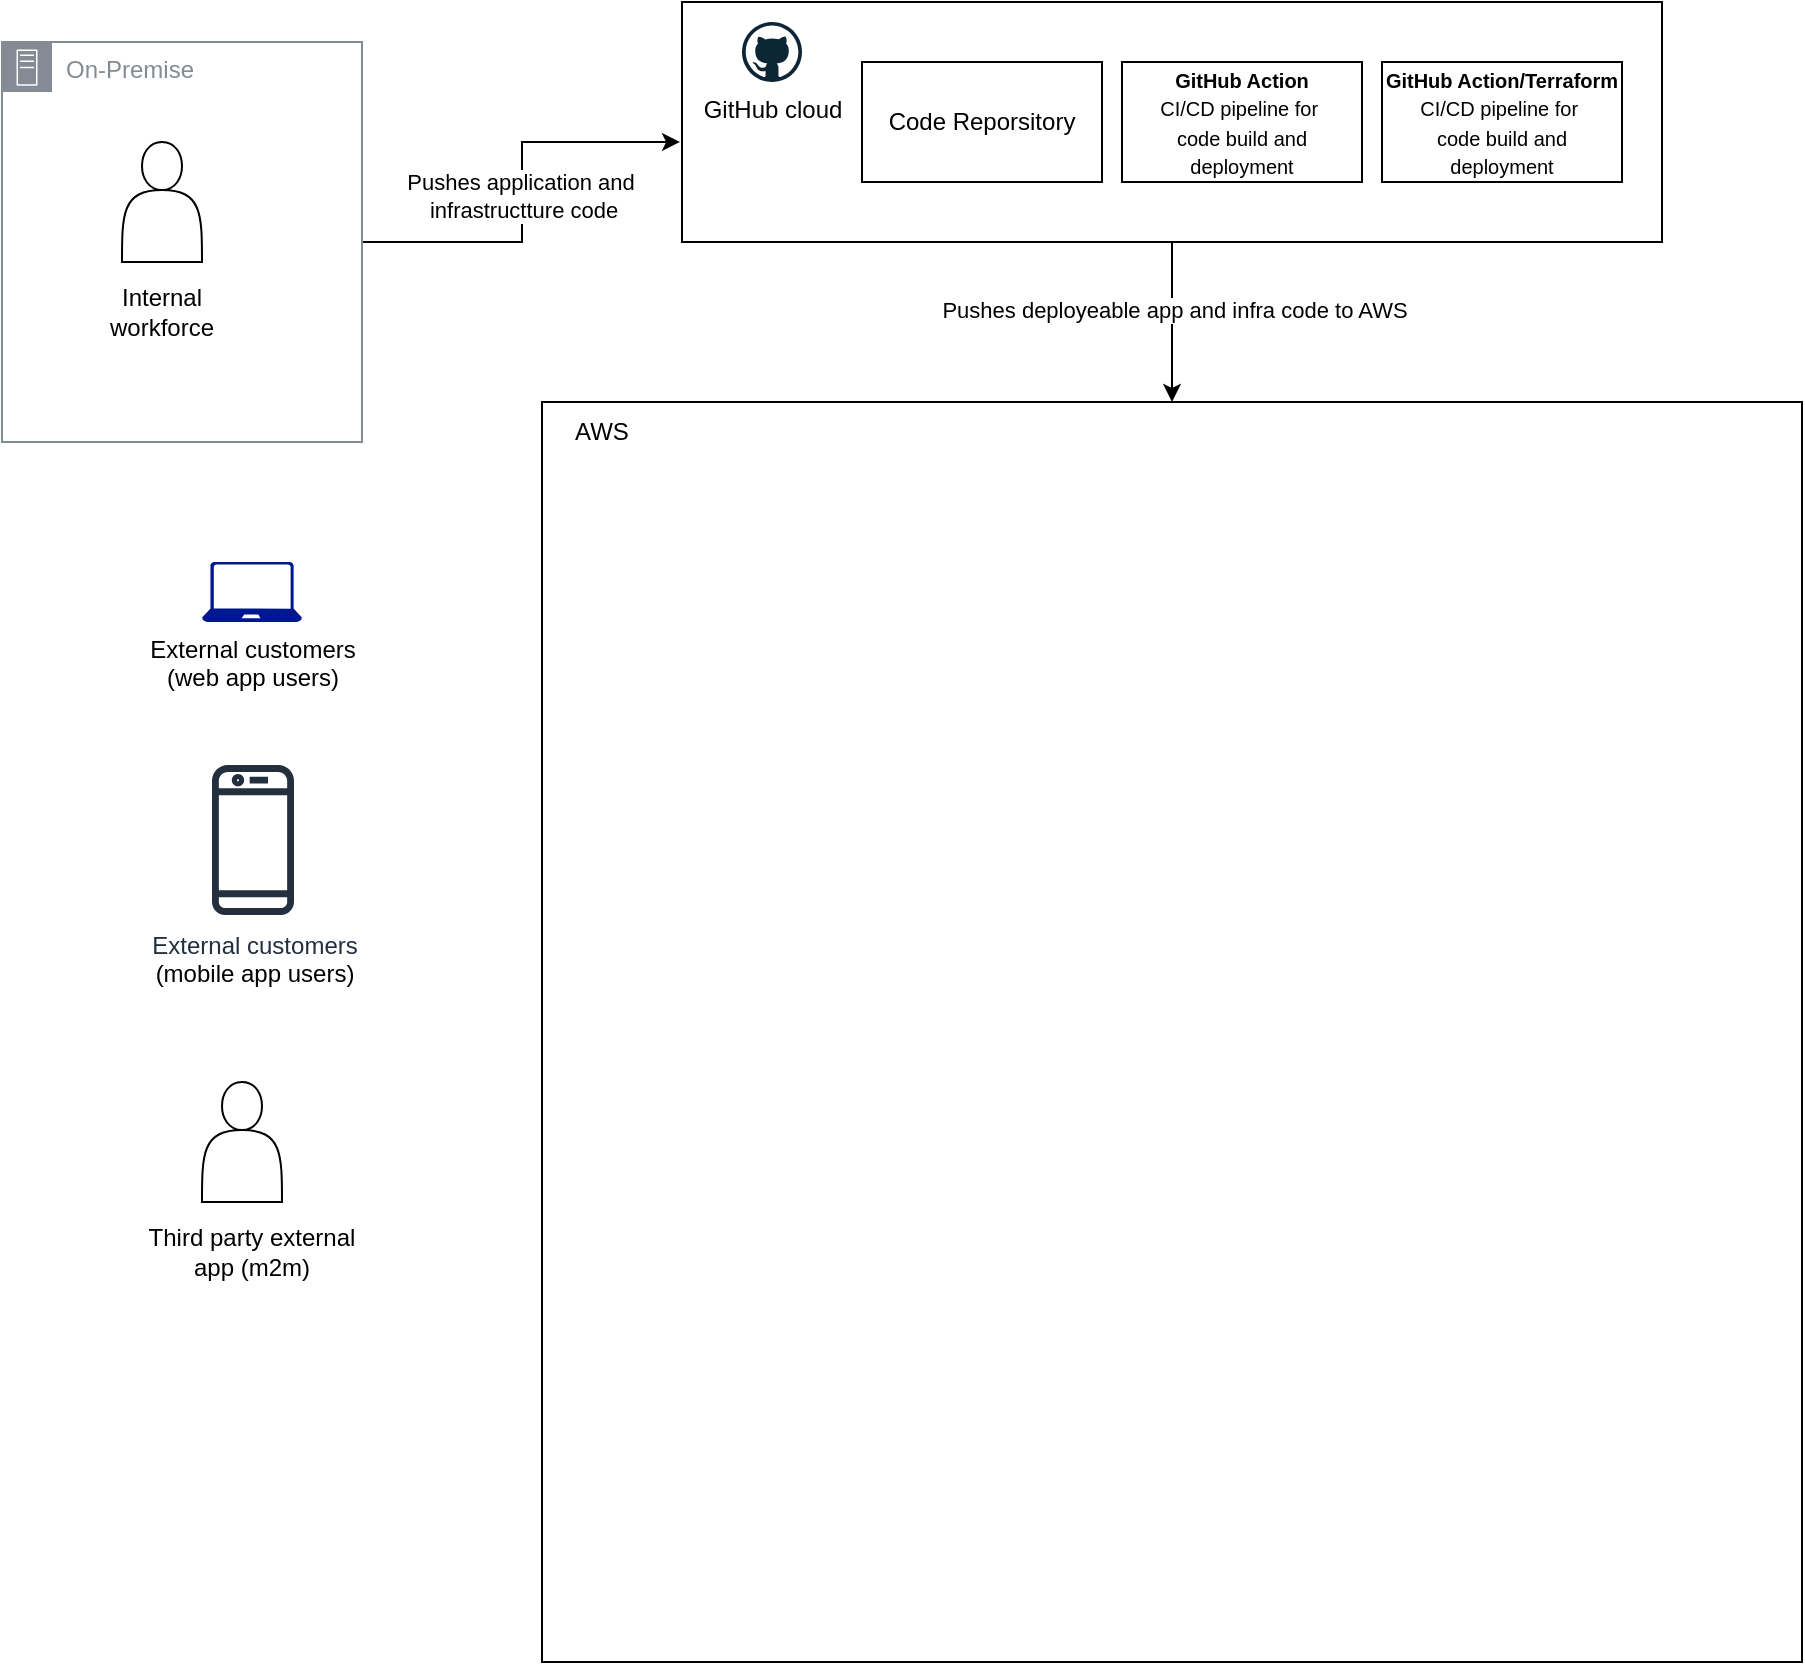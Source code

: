 <mxfile version="21.6.8" type="github">
  <diagram name="Page-1" id="42eeo0RqH5PWLZQoTb-l">
    <mxGraphModel dx="1434" dy="1850" grid="1" gridSize="10" guides="1" tooltips="1" connect="1" arrows="1" fold="1" page="1" pageScale="1" pageWidth="850" pageHeight="1100" math="0" shadow="0">
      <root>
        <mxCell id="0" />
        <mxCell id="1" parent="0" />
        <mxCell id="C5ra4HU341beY_G3MZLX-1" value="External customers&lt;br&gt;(web app users)" style="sketch=0;aspect=fixed;pointerEvents=1;shadow=0;dashed=0;html=1;strokeColor=none;labelPosition=center;verticalLabelPosition=bottom;verticalAlign=top;align=center;fillColor=#00188D;shape=mxgraph.azure.laptop" vertex="1" parent="1">
          <mxGeometry x="140" y="150" width="50" height="30" as="geometry" />
        </mxCell>
        <mxCell id="C5ra4HU341beY_G3MZLX-2" value="External customers&lt;br style=&quot;border-color: var(--border-color); color: rgb(0, 0, 0);&quot;&gt;&lt;span style=&quot;color: rgb(0, 0, 0);&quot;&gt;(mobile app users)&lt;/span&gt;" style="sketch=0;outlineConnect=0;fontColor=#232F3E;gradientColor=none;fillColor=#232F3D;strokeColor=none;dashed=0;verticalLabelPosition=bottom;verticalAlign=top;align=center;html=1;fontSize=12;fontStyle=0;aspect=fixed;pointerEvents=1;shape=mxgraph.aws4.mobile_client;" vertex="1" parent="1">
          <mxGeometry x="145" y="250" width="41" height="78" as="geometry" />
        </mxCell>
        <mxCell id="C5ra4HU341beY_G3MZLX-3" value="" style="shape=actor;whiteSpace=wrap;html=1;" vertex="1" parent="1">
          <mxGeometry x="140" y="410" width="40" height="60" as="geometry" />
        </mxCell>
        <mxCell id="C5ra4HU341beY_G3MZLX-5" value="Third party external app (m2m)" style="text;html=1;strokeColor=none;fillColor=none;align=center;verticalAlign=middle;whiteSpace=wrap;rounded=0;" vertex="1" parent="1">
          <mxGeometry x="105" y="480" width="120" height="30" as="geometry" />
        </mxCell>
        <mxCell id="C5ra4HU341beY_G3MZLX-7" value="" style="whiteSpace=wrap;html=1;aspect=fixed;" vertex="1" parent="1">
          <mxGeometry x="310" y="70" width="630" height="630" as="geometry" />
        </mxCell>
        <mxCell id="C5ra4HU341beY_G3MZLX-8" value="AWS" style="text;html=1;strokeColor=none;fillColor=none;align=center;verticalAlign=middle;whiteSpace=wrap;rounded=0;" vertex="1" parent="1">
          <mxGeometry x="310" y="70" width="60" height="30" as="geometry" />
        </mxCell>
        <mxCell id="C5ra4HU341beY_G3MZLX-25" style="edgeStyle=orthogonalEdgeStyle;rounded=0;orthogonalLoop=1;jettySize=auto;html=1;exitX=0.5;exitY=1;exitDx=0;exitDy=0;entryX=0.5;entryY=0;entryDx=0;entryDy=0;" edge="1" parent="1" source="C5ra4HU341beY_G3MZLX-10" target="C5ra4HU341beY_G3MZLX-7">
          <mxGeometry relative="1" as="geometry" />
        </mxCell>
        <mxCell id="C5ra4HU341beY_G3MZLX-26" value="Pushes deployeable app and infra code to AWS" style="edgeLabel;html=1;align=center;verticalAlign=middle;resizable=0;points=[];" vertex="1" connectable="0" parent="C5ra4HU341beY_G3MZLX-25">
          <mxGeometry x="-0.15" y="1" relative="1" as="geometry">
            <mxPoint as="offset" />
          </mxGeometry>
        </mxCell>
        <mxCell id="C5ra4HU341beY_G3MZLX-10" value="" style="rounded=0;whiteSpace=wrap;html=1;" vertex="1" parent="1">
          <mxGeometry x="380" y="-130" width="490" height="120" as="geometry" />
        </mxCell>
        <mxCell id="C5ra4HU341beY_G3MZLX-16" style="edgeStyle=orthogonalEdgeStyle;rounded=0;orthogonalLoop=1;jettySize=auto;html=1;entryX=-0.002;entryY=0.583;entryDx=0;entryDy=0;entryPerimeter=0;" edge="1" parent="1" source="C5ra4HU341beY_G3MZLX-13" target="C5ra4HU341beY_G3MZLX-10">
          <mxGeometry relative="1" as="geometry" />
        </mxCell>
        <mxCell id="C5ra4HU341beY_G3MZLX-22" value="Pushes application and&lt;br&gt;&amp;nbsp;infrastructture code" style="edgeLabel;html=1;align=center;verticalAlign=middle;resizable=0;points=[];" vertex="1" connectable="0" parent="C5ra4HU341beY_G3MZLX-16">
          <mxGeometry x="-0.012" y="1" relative="1" as="geometry">
            <mxPoint as="offset" />
          </mxGeometry>
        </mxCell>
        <mxCell id="C5ra4HU341beY_G3MZLX-13" value="On-Premise" style="sketch=0;outlineConnect=0;gradientColor=none;html=1;whiteSpace=wrap;fontSize=12;fontStyle=0;shape=mxgraph.aws4.group;grIcon=mxgraph.aws4.group_on_premise;strokeColor=#858B94;fillColor=none;verticalAlign=top;align=left;spacingLeft=30;fontColor=#858B94;dashed=0;" vertex="1" parent="1">
          <mxGeometry x="40" y="-110" width="180" height="200" as="geometry" />
        </mxCell>
        <mxCell id="C5ra4HU341beY_G3MZLX-14" value="" style="shape=actor;whiteSpace=wrap;html=1;" vertex="1" parent="1">
          <mxGeometry x="100" y="-60" width="40" height="60" as="geometry" />
        </mxCell>
        <mxCell id="C5ra4HU341beY_G3MZLX-15" value="Internal workforce" style="text;html=1;strokeColor=none;fillColor=none;align=center;verticalAlign=middle;whiteSpace=wrap;rounded=0;" vertex="1" parent="1">
          <mxGeometry x="90" y="10" width="60" height="30" as="geometry" />
        </mxCell>
        <mxCell id="C5ra4HU341beY_G3MZLX-18" value="GitHub cloud" style="dashed=0;outlineConnect=0;html=1;align=center;labelPosition=center;verticalLabelPosition=bottom;verticalAlign=top;shape=mxgraph.weblogos.github" vertex="1" parent="1">
          <mxGeometry x="410" y="-120" width="30" height="30" as="geometry" />
        </mxCell>
        <mxCell id="C5ra4HU341beY_G3MZLX-20" value="&lt;font style=&quot;font-size: 10px;&quot;&gt;&lt;b&gt;GitHub Action&lt;br&gt;&lt;/b&gt;CI/CD pipeline for&amp;nbsp;&lt;br&gt;code build and deployment&lt;/font&gt;" style="rounded=0;whiteSpace=wrap;html=1;" vertex="1" parent="1">
          <mxGeometry x="600" y="-100" width="120" height="60" as="geometry" />
        </mxCell>
        <mxCell id="C5ra4HU341beY_G3MZLX-21" value="&lt;font style=&quot;font-size: 10px;&quot;&gt;&lt;b&gt;GitHub Action/Terraform&lt;br&gt;&lt;/b&gt;CI/CD pipeline for&amp;nbsp;&lt;br&gt;code build and deployment&lt;/font&gt;" style="rounded=0;whiteSpace=wrap;html=1;" vertex="1" parent="1">
          <mxGeometry x="730" y="-100" width="120" height="60" as="geometry" />
        </mxCell>
        <mxCell id="C5ra4HU341beY_G3MZLX-24" value="Code Reporsitory" style="rounded=0;whiteSpace=wrap;html=1;" vertex="1" parent="1">
          <mxGeometry x="470" y="-100" width="120" height="60" as="geometry" />
        </mxCell>
      </root>
    </mxGraphModel>
  </diagram>
</mxfile>
